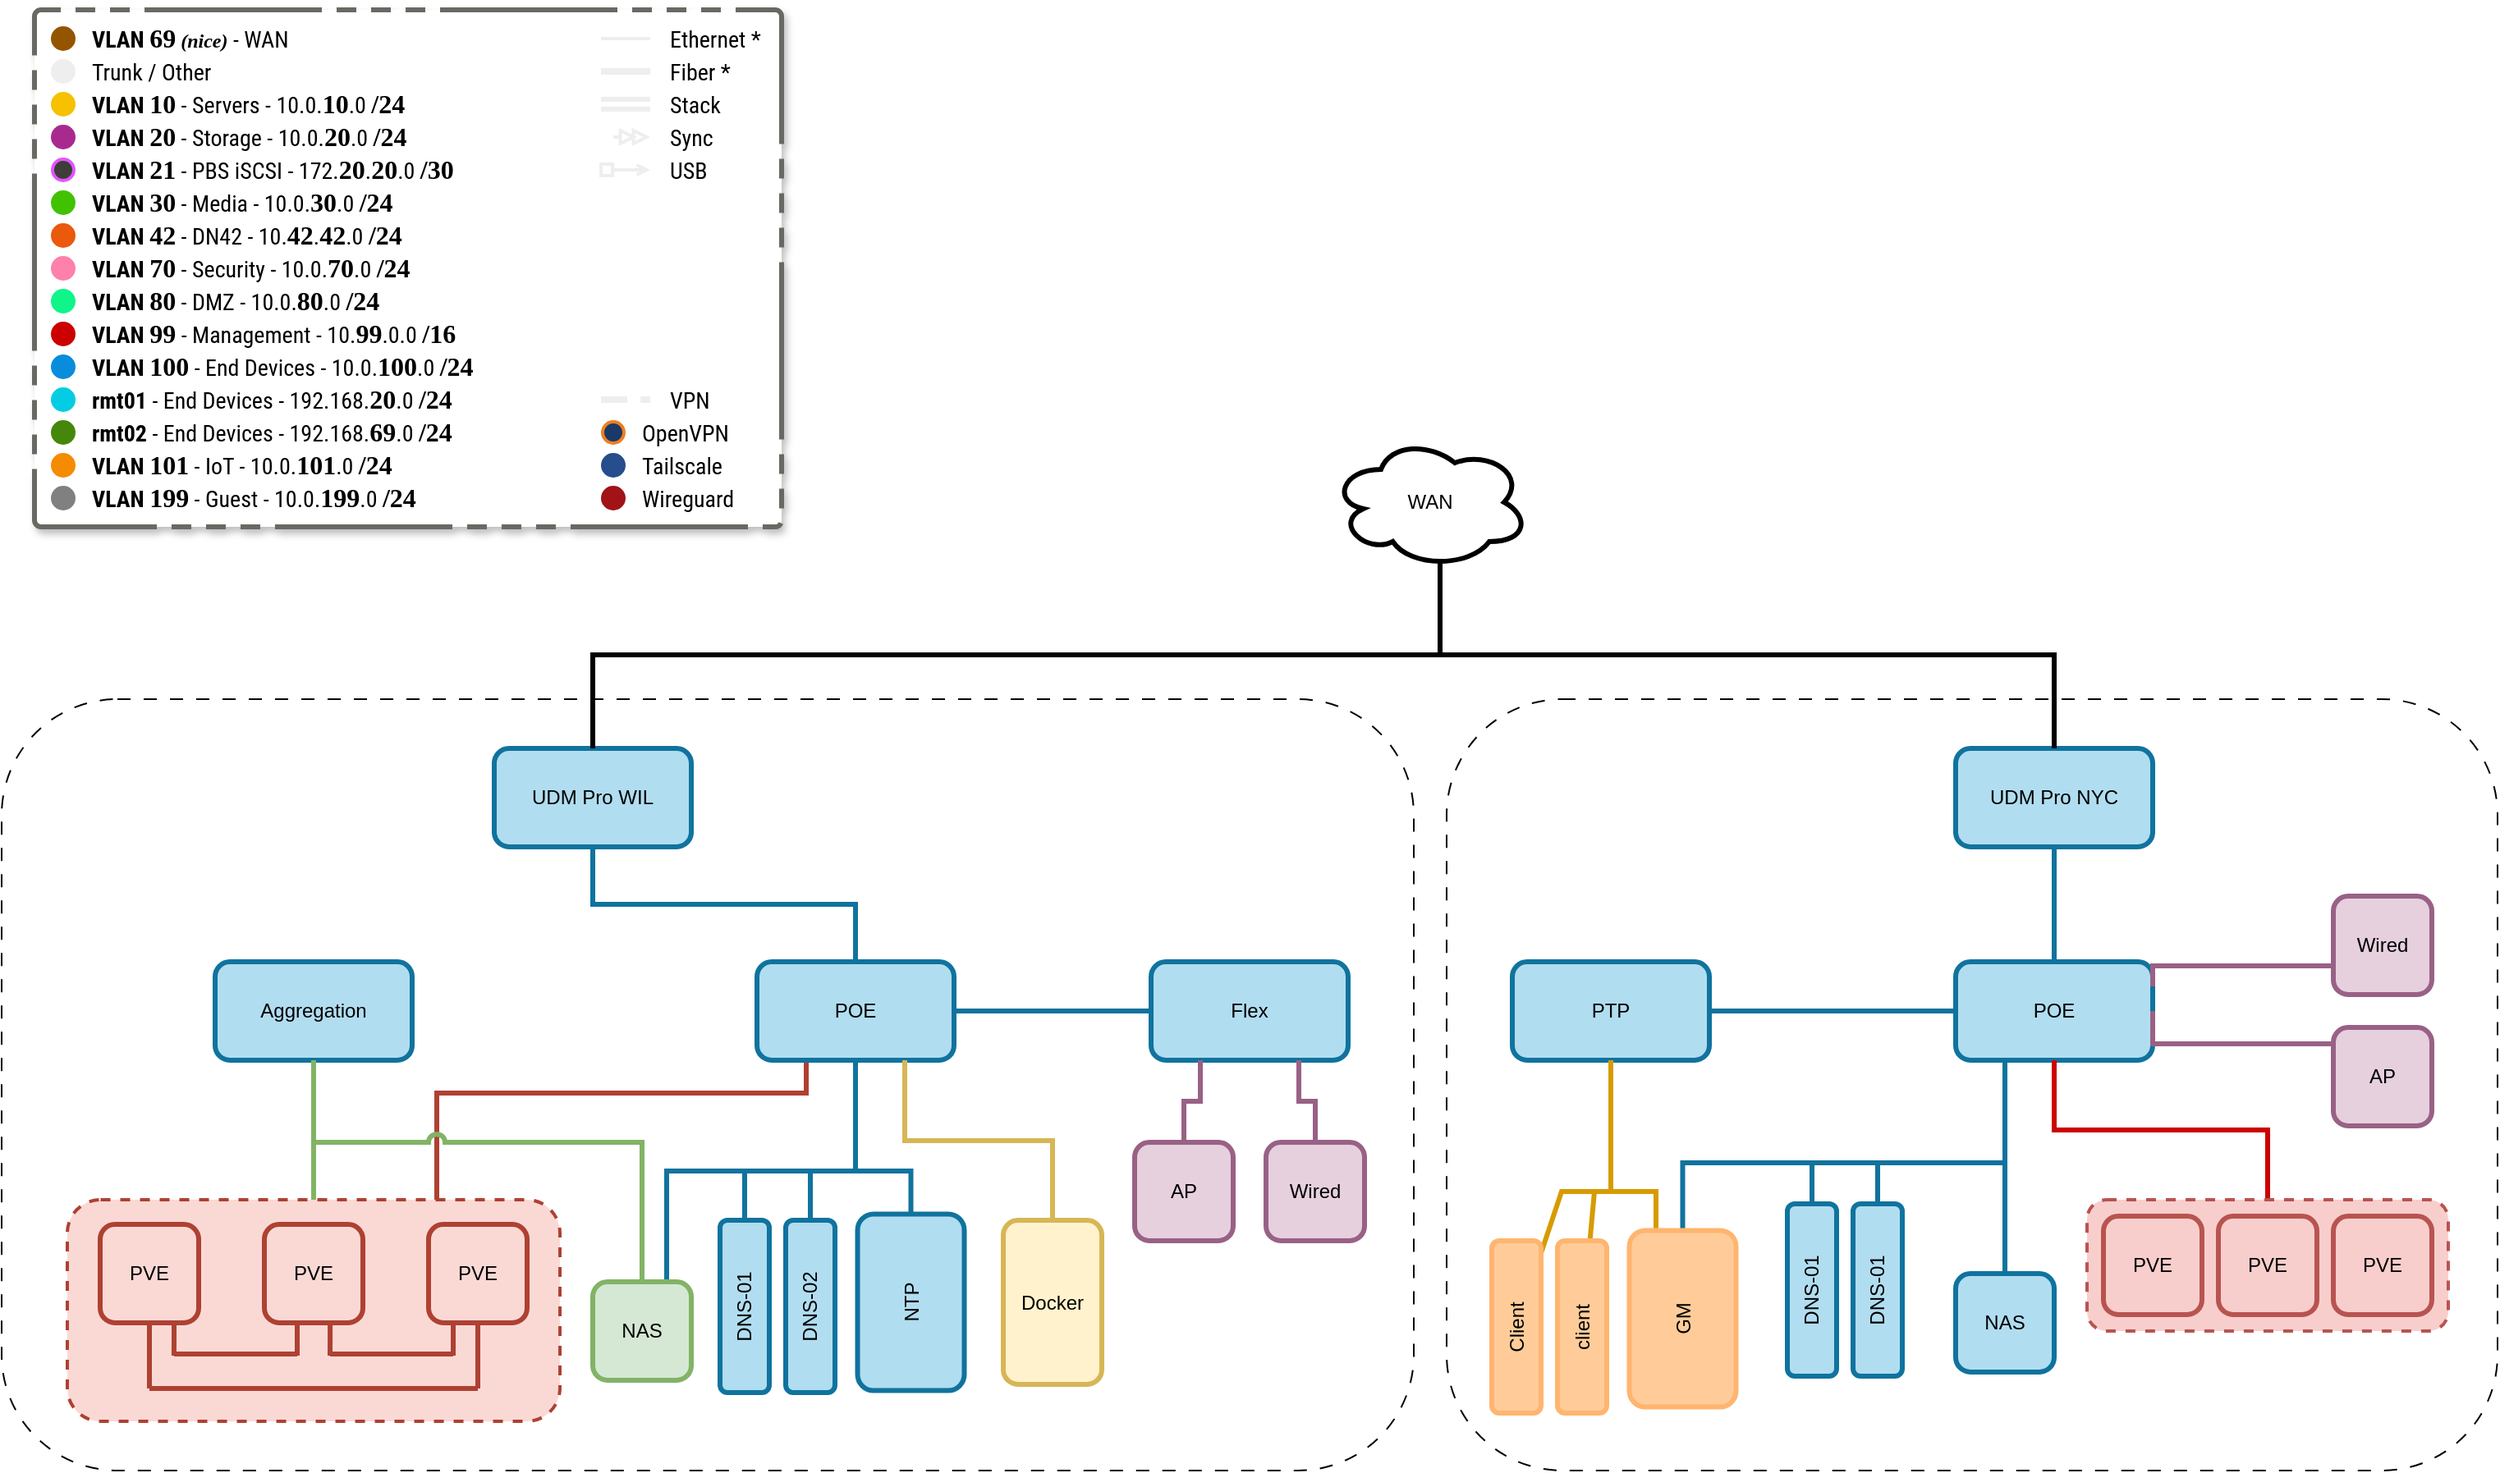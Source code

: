 <mxfile version="26.2.14">
  <diagram name="Page-1" id="lpGjizRIBNB4KOwUtDhZ">
    <mxGraphModel dx="2246" dy="2520" grid="1" gridSize="10" guides="1" tooltips="1" connect="1" arrows="1" fold="1" page="1" pageScale="1" pageWidth="850" pageHeight="1100" math="0" shadow="0">
      <root>
        <mxCell id="0" />
        <mxCell id="1" parent="0" />
        <mxCell id="pDLpb-r-_teEG-7h8mRC-50" value="" style="rounded=1;whiteSpace=wrap;html=1;fillColor=none;strokeColor=default;dashed=1;dashPattern=8 8;strokeWidth=1;" parent="1" vertex="1">
          <mxGeometry x="20" y="200" width="860" height="470" as="geometry" />
        </mxCell>
        <mxCell id="pDLpb-r-_teEG-7h8mRC-169" style="edgeStyle=elbowEdgeStyle;rounded=0;orthogonalLoop=1;jettySize=auto;elbow=vertical;html=1;fillColor=#d5e8d4;gradientColor=#97d077;strokeColor=#82b366;strokeWidth=3;endArrow=none;startFill=0;" parent="1" source="pDLpb-r-_teEG-7h8mRC-13" edge="1">
          <mxGeometry relative="1" as="geometry">
            <mxPoint x="210" y="420" as="targetPoint" />
          </mxGeometry>
        </mxCell>
        <mxCell id="pDLpb-r-_teEG-7h8mRC-13" value="" style="rounded=1;whiteSpace=wrap;html=1;dashed=1;fillColor=#fad9d5;strokeColor=#ae4132;strokeWidth=2;" parent="1" vertex="1">
          <mxGeometry x="60" y="505" width="300" height="135" as="geometry" />
        </mxCell>
        <mxCell id="pDLpb-r-_teEG-7h8mRC-93" value="" style="rounded=1;whiteSpace=wrap;html=1;fillColor=none;strokeColor=default;dashed=1;dashPattern=8 8;strokeWidth=1;" parent="1" vertex="1">
          <mxGeometry x="900" y="200" width="640" height="470" as="geometry" />
        </mxCell>
        <mxCell id="pDLpb-r-_teEG-7h8mRC-33" style="edgeStyle=elbowEdgeStyle;rounded=0;orthogonalLoop=1;jettySize=auto;elbow=vertical;html=1;exitX=0.75;exitY=0;exitDx=0;exitDy=0;entryX=0.25;entryY=1;entryDx=0;entryDy=0;endArrow=none;startFill=0;strokeWidth=3;fillColor=#fad9d5;strokeColor=#ae4132;" parent="1" source="pDLpb-r-_teEG-7h8mRC-13" target="pDLpb-r-_teEG-7h8mRC-3" edge="1">
          <mxGeometry relative="1" as="geometry">
            <Array as="points">
              <mxPoint x="400" y="440" />
            </Array>
          </mxGeometry>
        </mxCell>
        <mxCell id="pDLpb-r-_teEG-7h8mRC-1" value="UDM Pro WIL" style="rounded=1;whiteSpace=wrap;html=1;fillColor=#b1ddf0;strokeColor=#10739e;strokeWidth=3;" parent="1" vertex="1">
          <mxGeometry x="320" y="230" width="120" height="60" as="geometry" />
        </mxCell>
        <mxCell id="pDLpb-r-_teEG-7h8mRC-2" value="Aggregation" style="rounded=1;whiteSpace=wrap;html=1;fillColor=#b1ddf0;strokeColor=#10739e;strokeWidth=3;" parent="1" vertex="1">
          <mxGeometry x="150" y="360" width="120" height="60" as="geometry" />
        </mxCell>
        <mxCell id="pDLpb-r-_teEG-7h8mRC-25" style="edgeStyle=elbowEdgeStyle;rounded=0;orthogonalLoop=1;jettySize=auto;elbow=vertical;html=1;entryX=0;entryY=0.5;entryDx=0;entryDy=0;endArrow=none;startFill=0;strokeWidth=3;fillColor=#b1ddf0;strokeColor=#10739e;" parent="1" source="pDLpb-r-_teEG-7h8mRC-3" target="pDLpb-r-_teEG-7h8mRC-4" edge="1">
          <mxGeometry relative="1" as="geometry" />
        </mxCell>
        <mxCell id="pDLpb-r-_teEG-7h8mRC-119" style="edgeStyle=elbowEdgeStyle;rounded=0;orthogonalLoop=1;jettySize=auto;elbow=vertical;html=1;entryX=0.5;entryY=1;entryDx=0;entryDy=0;endArrow=none;startFill=0;strokeWidth=3;fillColor=#b1ddf0;strokeColor=#10739e;" parent="1" source="pDLpb-r-_teEG-7h8mRC-3" target="pDLpb-r-_teEG-7h8mRC-1" edge="1">
          <mxGeometry relative="1" as="geometry" />
        </mxCell>
        <mxCell id="pDLpb-r-_teEG-7h8mRC-3" value="POE" style="rounded=1;whiteSpace=wrap;html=1;fillColor=#b1ddf0;strokeColor=#10739e;strokeWidth=3;" parent="1" vertex="1">
          <mxGeometry x="480" y="360" width="120" height="60" as="geometry" />
        </mxCell>
        <mxCell id="pDLpb-r-_teEG-7h8mRC-4" value="Flex" style="rounded=1;whiteSpace=wrap;html=1;fillColor=#b1ddf0;strokeColor=#10739e;strokeWidth=3;" parent="1" vertex="1">
          <mxGeometry x="720" y="360" width="120" height="60" as="geometry" />
        </mxCell>
        <mxCell id="pDLpb-r-_teEG-7h8mRC-104" style="edgeStyle=elbowEdgeStyle;rounded=0;orthogonalLoop=1;jettySize=auto;elbow=vertical;html=1;endArrow=none;startFill=0;strokeColor=#ae4132;strokeWidth=3;fillColor=#fad9d5;" parent="1" source="pDLpb-r-_teEG-7h8mRC-14" edge="1">
          <mxGeometry relative="1" as="geometry">
            <mxPoint x="310" y="620" as="targetPoint" />
          </mxGeometry>
        </mxCell>
        <mxCell id="pDLpb-r-_teEG-7h8mRC-109" style="edgeStyle=elbowEdgeStyle;rounded=0;orthogonalLoop=1;jettySize=auto;elbow=vertical;html=1;exitX=0.25;exitY=1;exitDx=0;exitDy=0;endArrow=none;startFill=0;strokeColor=#ae4132;strokeWidth=3;fillColor=#fad9d5;" parent="1" source="pDLpb-r-_teEG-7h8mRC-14" edge="1">
          <mxGeometry relative="1" as="geometry">
            <mxPoint x="295" y="600" as="targetPoint" />
          </mxGeometry>
        </mxCell>
        <mxCell id="pDLpb-r-_teEG-7h8mRC-14" value="PVE" style="rounded=1;whiteSpace=wrap;html=1;fillColor=#fad9d5;strokeColor=#ae4132;strokeWidth=3;" parent="1" vertex="1">
          <mxGeometry x="280" y="520" width="60" height="60" as="geometry" />
        </mxCell>
        <mxCell id="pDLpb-r-_teEG-7h8mRC-110" style="edgeStyle=elbowEdgeStyle;rounded=0;orthogonalLoop=1;jettySize=auto;elbow=vertical;html=1;exitX=0.75;exitY=1;exitDx=0;exitDy=0;endArrow=none;startFill=0;strokeColor=#ae4132;strokeWidth=3;fillColor=#fad9d5;" parent="1" edge="1">
          <mxGeometry relative="1" as="geometry">
            <mxPoint x="220.002" y="600" as="targetPoint" />
            <mxPoint x="220.05" y="580" as="sourcePoint" />
          </mxGeometry>
        </mxCell>
        <mxCell id="pDLpb-r-_teEG-7h8mRC-111" style="edgeStyle=elbowEdgeStyle;rounded=0;orthogonalLoop=1;jettySize=auto;elbow=vertical;html=1;exitX=0.25;exitY=1;exitDx=0;exitDy=0;endArrow=none;startFill=0;strokeColor=#ae4132;strokeWidth=3;fillColor=#fad9d5;" parent="1" edge="1">
          <mxGeometry relative="1" as="geometry">
            <mxPoint x="200" y="600" as="targetPoint" />
            <mxPoint x="200.0" y="580" as="sourcePoint" />
          </mxGeometry>
        </mxCell>
        <mxCell id="pDLpb-r-_teEG-7h8mRC-15" value="PVE" style="rounded=1;whiteSpace=wrap;html=1;fillColor=#fad9d5;strokeColor=#ae4132;strokeWidth=3;" parent="1" vertex="1">
          <mxGeometry x="180" y="520" width="60" height="60" as="geometry" />
        </mxCell>
        <mxCell id="pDLpb-r-_teEG-7h8mRC-102" style="edgeStyle=elbowEdgeStyle;rounded=0;orthogonalLoop=1;jettySize=auto;elbow=vertical;html=1;endArrow=none;startFill=0;strokeColor=#ae4132;strokeWidth=3;fillColor=#fad9d5;" parent="1" source="pDLpb-r-_teEG-7h8mRC-16" edge="1">
          <mxGeometry relative="1" as="geometry">
            <mxPoint x="110" y="620" as="targetPoint" />
          </mxGeometry>
        </mxCell>
        <mxCell id="pDLpb-r-_teEG-7h8mRC-108" style="edgeStyle=elbowEdgeStyle;rounded=0;orthogonalLoop=1;jettySize=auto;elbow=vertical;html=1;exitX=0.75;exitY=1;exitDx=0;exitDy=0;endArrow=none;startFill=0;strokeColor=#ae4132;strokeWidth=3;fillColor=#fad9d5;" parent="1" source="pDLpb-r-_teEG-7h8mRC-16" edge="1">
          <mxGeometry relative="1" as="geometry">
            <mxPoint x="124.952" y="600" as="targetPoint" />
          </mxGeometry>
        </mxCell>
        <mxCell id="pDLpb-r-_teEG-7h8mRC-16" value="PVE" style="rounded=1;whiteSpace=wrap;html=1;fillColor=#fad9d5;strokeColor=#ae4132;strokeWidth=3;" parent="1" vertex="1">
          <mxGeometry x="80" y="520" width="60" height="60" as="geometry" />
        </mxCell>
        <mxCell id="pDLpb-r-_teEG-7h8mRC-114" style="edgeStyle=elbowEdgeStyle;rounded=0;orthogonalLoop=1;jettySize=auto;elbow=vertical;html=1;exitX=0.75;exitY=0;exitDx=0;exitDy=0;entryX=0.5;entryY=1;entryDx=0;entryDy=0;strokeWidth=3;endArrow=none;startFill=0;strokeColor=#10739e;fillColor=#b1ddf0;" parent="1" source="pDLpb-r-_teEG-7h8mRC-29" target="pDLpb-r-_teEG-7h8mRC-3" edge="1">
          <mxGeometry relative="1" as="geometry" />
        </mxCell>
        <mxCell id="pDLpb-r-_teEG-7h8mRC-168" style="edgeStyle=elbowEdgeStyle;rounded=0;orthogonalLoop=1;jettySize=auto;elbow=vertical;html=1;strokeWidth=3;endArrow=none;startFill=0;fillColor=#d5e8d4;gradientColor=#97d077;strokeColor=#82b366;jumpStyle=arc;" parent="1" source="pDLpb-r-_teEG-7h8mRC-29" edge="1">
          <mxGeometry relative="1" as="geometry">
            <mxPoint x="210" y="420" as="targetPoint" />
            <Array as="points">
              <mxPoint x="300" y="470" />
            </Array>
          </mxGeometry>
        </mxCell>
        <mxCell id="pDLpb-r-_teEG-7h8mRC-29" value="NAS" style="rounded=1;whiteSpace=wrap;html=1;fillColor=#d5e8d4;strokeColor=#82b366;strokeWidth=3;" parent="1" vertex="1">
          <mxGeometry x="380" y="555" width="60" height="60" as="geometry" />
        </mxCell>
        <mxCell id="pDLpb-r-_teEG-7h8mRC-39" style="edgeStyle=elbowEdgeStyle;rounded=0;orthogonalLoop=1;jettySize=auto;elbow=vertical;html=1;entryX=0.25;entryY=1;entryDx=0;entryDy=0;strokeWidth=3;fillColor=#e6d0de;gradientColor=#d5739d;strokeColor=#996185;endArrow=none;startFill=0;" parent="1" source="pDLpb-r-_teEG-7h8mRC-34" target="pDLpb-r-_teEG-7h8mRC-4" edge="1">
          <mxGeometry relative="1" as="geometry" />
        </mxCell>
        <mxCell id="pDLpb-r-_teEG-7h8mRC-34" value="AP" style="rounded=1;whiteSpace=wrap;html=1;fillColor=#e6d0de;gradientColor=none;strokeColor=#996185;strokeWidth=3;" parent="1" vertex="1">
          <mxGeometry x="710" y="470" width="60" height="60" as="geometry" />
        </mxCell>
        <mxCell id="pDLpb-r-_teEG-7h8mRC-120" style="edgeStyle=elbowEdgeStyle;rounded=0;orthogonalLoop=1;jettySize=auto;elbow=vertical;html=1;entryX=0.75;entryY=1;entryDx=0;entryDy=0;endArrow=none;startFill=0;strokeWidth=3;strokeColor=#d6b656;fillColor=#fff2cc;gradientColor=#ffd966;" parent="1" source="pDLpb-r-_teEG-7h8mRC-35" target="pDLpb-r-_teEG-7h8mRC-3" edge="1">
          <mxGeometry relative="1" as="geometry" />
        </mxCell>
        <mxCell id="pDLpb-r-_teEG-7h8mRC-35" value="Docker" style="rounded=1;whiteSpace=wrap;html=1;fillColor=#fff2cc;strokeColor=#d6b656;gradientColor=none;strokeWidth=3;" parent="1" vertex="1">
          <mxGeometry x="630" y="517.5" width="60" height="100" as="geometry" />
        </mxCell>
        <mxCell id="pDLpb-r-_teEG-7h8mRC-40" style="edgeStyle=elbowEdgeStyle;rounded=0;orthogonalLoop=1;jettySize=auto;elbow=vertical;html=1;entryX=0.75;entryY=1;entryDx=0;entryDy=0;endArrow=none;startFill=0;strokeWidth=3;fillColor=#e6d0de;gradientColor=#d5739d;strokeColor=#996185;" parent="1" source="pDLpb-r-_teEG-7h8mRC-36" target="pDLpb-r-_teEG-7h8mRC-4" edge="1">
          <mxGeometry relative="1" as="geometry" />
        </mxCell>
        <mxCell id="pDLpb-r-_teEG-7h8mRC-36" value="Wired" style="rounded=1;whiteSpace=wrap;html=1;fillColor=#e6d0de;gradientColor=none;strokeColor=#996185;strokeWidth=3;" parent="1" vertex="1">
          <mxGeometry x="790" y="470" width="60" height="60" as="geometry" />
        </mxCell>
        <mxCell id="pDLpb-r-_teEG-7h8mRC-115" style="edgeStyle=elbowEdgeStyle;rounded=0;orthogonalLoop=1;jettySize=auto;elbow=vertical;html=1;entryX=0.5;entryY=1;entryDx=0;entryDy=0;strokeWidth=3;endArrow=none;startFill=0;strokeColor=#10739e;fillColor=#b1ddf0;" parent="1" source="pDLpb-r-_teEG-7h8mRC-41" target="pDLpb-r-_teEG-7h8mRC-3" edge="1">
          <mxGeometry relative="1" as="geometry" />
        </mxCell>
        <mxCell id="pDLpb-r-_teEG-7h8mRC-41" value="DNS-02" style="rounded=1;whiteSpace=wrap;html=1;rotation=-90;fillColor=#b1ddf0;strokeColor=#10739e;strokeWidth=3;" parent="1" vertex="1">
          <mxGeometry x="460" y="555" width="105" height="30" as="geometry" />
        </mxCell>
        <mxCell id="pDLpb-r-_teEG-7h8mRC-116" style="edgeStyle=elbowEdgeStyle;rounded=0;orthogonalLoop=1;jettySize=auto;elbow=vertical;html=1;entryX=0.5;entryY=1;entryDx=0;entryDy=0;strokeWidth=3;endArrow=none;startFill=0;strokeColor=#10739e;fillColor=#b1ddf0;" parent="1" source="pDLpb-r-_teEG-7h8mRC-42" target="pDLpb-r-_teEG-7h8mRC-3" edge="1">
          <mxGeometry relative="1" as="geometry" />
        </mxCell>
        <mxCell id="pDLpb-r-_teEG-7h8mRC-42" value="DNS-01" style="rounded=1;whiteSpace=wrap;html=1;rotation=-90;fillColor=#b1ddf0;strokeColor=#10739e;strokeWidth=3;" parent="1" vertex="1">
          <mxGeometry x="420" y="555" width="105" height="30" as="geometry" />
        </mxCell>
        <mxCell id="pDLpb-r-_teEG-7h8mRC-117" style="edgeStyle=elbowEdgeStyle;rounded=0;orthogonalLoop=1;jettySize=auto;elbow=vertical;html=1;strokeWidth=3;endArrow=none;startFill=0;strokeColor=#10739e;fillColor=#b1ddf0;" parent="1" source="pDLpb-r-_teEG-7h8mRC-45" edge="1">
          <mxGeometry relative="1" as="geometry">
            <mxPoint x="540" y="440" as="targetPoint" />
          </mxGeometry>
        </mxCell>
        <mxCell id="pDLpb-r-_teEG-7h8mRC-45" value="NTP" style="rounded=1;whiteSpace=wrap;html=1;rotation=-90;fillColor=#b1ddf0;strokeColor=#10739e;strokeWidth=3;" parent="1" vertex="1">
          <mxGeometry x="520" y="535" width="107.5" height="65" as="geometry" />
        </mxCell>
        <mxCell id="pDLpb-r-_teEG-7h8mRC-52" style="edgeStyle=elbowEdgeStyle;rounded=0;orthogonalLoop=1;jettySize=auto;elbow=vertical;html=1;exitX=1;exitY=0.5;exitDx=0;exitDy=0;strokeWidth=3;" parent="1" source="pDLpb-r-_teEG-7h8mRC-50" target="pDLpb-r-_teEG-7h8mRC-50" edge="1">
          <mxGeometry relative="1" as="geometry" />
        </mxCell>
        <mxCell id="pDLpb-r-_teEG-7h8mRC-54" value="UDM Pro NYC" style="rounded=1;whiteSpace=wrap;html=1;fillColor=#b1ddf0;strokeColor=#10739e;strokeWidth=3;" parent="1" vertex="1">
          <mxGeometry x="1210" y="230" width="120" height="60" as="geometry" />
        </mxCell>
        <mxCell id="pDLpb-r-_teEG-7h8mRC-58" style="edgeStyle=elbowEdgeStyle;rounded=0;orthogonalLoop=1;jettySize=auto;elbow=vertical;html=1;entryX=0;entryY=0.5;entryDx=0;entryDy=0;endArrow=none;startFill=0;fillColor=#b1ddf0;strokeColor=#10739e;strokeWidth=3;" parent="1" source="pDLpb-r-_teEG-7h8mRC-55" target="pDLpb-r-_teEG-7h8mRC-56" edge="1">
          <mxGeometry relative="1" as="geometry" />
        </mxCell>
        <mxCell id="pDLpb-r-_teEG-7h8mRC-123" style="edgeStyle=elbowEdgeStyle;rounded=0;orthogonalLoop=1;jettySize=auto;elbow=vertical;html=1;exitX=0.5;exitY=1;exitDx=0;exitDy=0;entryX=1;entryY=0.25;entryDx=0;entryDy=0;endArrow=none;startFill=0;strokeWidth=3;fillColor=#ffcd28;gradientColor=#ffa500;strokeColor=#d79b00;" parent="1" source="pDLpb-r-_teEG-7h8mRC-55" target="pDLpb-r-_teEG-7h8mRC-64" edge="1">
          <mxGeometry relative="1" as="geometry">
            <Array as="points">
              <mxPoint x="1000" y="500" />
            </Array>
          </mxGeometry>
        </mxCell>
        <mxCell id="pDLpb-r-_teEG-7h8mRC-55" value="PTP" style="rounded=1;whiteSpace=wrap;html=1;fillColor=#b1ddf0;strokeColor=#10739e;strokeWidth=3;" parent="1" vertex="1">
          <mxGeometry x="940" y="360" width="120" height="60" as="geometry" />
        </mxCell>
        <mxCell id="pDLpb-r-_teEG-7h8mRC-87" style="edgeStyle=elbowEdgeStyle;rounded=0;orthogonalLoop=1;jettySize=auto;elbow=vertical;html=1;endArrow=none;startFill=0;fillColor=#b1ddf0;strokeColor=#10739e;strokeWidth=3;" parent="1" source="pDLpb-r-_teEG-7h8mRC-56" target="pDLpb-r-_teEG-7h8mRC-54" edge="1">
          <mxGeometry relative="1" as="geometry" />
        </mxCell>
        <mxCell id="pDLpb-r-_teEG-7h8mRC-56" value="POE" style="rounded=1;whiteSpace=wrap;html=1;fillColor=#b1ddf0;strokeColor=#10739e;strokeWidth=3;" parent="1" vertex="1">
          <mxGeometry x="1210" y="360" width="120" height="60" as="geometry" />
        </mxCell>
        <mxCell id="pDLpb-r-_teEG-7h8mRC-86" style="edgeStyle=elbowEdgeStyle;rounded=0;orthogonalLoop=1;jettySize=auto;elbow=vertical;html=1;entryX=0.5;entryY=1;entryDx=0;entryDy=0;endArrow=none;startFill=0;strokeColor=#CC0000;strokeWidth=3;" parent="1" source="pDLpb-r-_teEG-7h8mRC-59" target="pDLpb-r-_teEG-7h8mRC-56" edge="1">
          <mxGeometry relative="1" as="geometry" />
        </mxCell>
        <mxCell id="pDLpb-r-_teEG-7h8mRC-59" value="" style="rounded=1;whiteSpace=wrap;html=1;dashed=1;fillColor=#f8cecc;gradientColor=none;strokeColor=#b85450;strokeWidth=2;" parent="1" vertex="1">
          <mxGeometry x="1290" y="505" width="220" height="80" as="geometry" />
        </mxCell>
        <mxCell id="pDLpb-r-_teEG-7h8mRC-60" value="PVE" style="rounded=1;whiteSpace=wrap;html=1;fillColor=#f8cecc;gradientColor=none;strokeColor=#b85450;strokeWidth=3;" parent="1" vertex="1">
          <mxGeometry x="1440" y="515" width="60" height="60" as="geometry" />
        </mxCell>
        <mxCell id="pDLpb-r-_teEG-7h8mRC-61" value="PVE" style="rounded=1;whiteSpace=wrap;html=1;fillColor=#f8cecc;gradientColor=none;strokeColor=#b85450;strokeWidth=3;" parent="1" vertex="1">
          <mxGeometry x="1370" y="515" width="60" height="60" as="geometry" />
        </mxCell>
        <mxCell id="pDLpb-r-_teEG-7h8mRC-62" value="PVE" style="rounded=1;whiteSpace=wrap;html=1;fillColor=#f8cecc;gradientColor=none;strokeColor=#b85450;strokeWidth=3;" parent="1" vertex="1">
          <mxGeometry x="1300" y="515" width="60" height="60" as="geometry" />
        </mxCell>
        <mxCell id="pDLpb-r-_teEG-7h8mRC-84" style="edgeStyle=elbowEdgeStyle;rounded=0;orthogonalLoop=1;jettySize=auto;elbow=vertical;html=1;entryX=0.25;entryY=1;entryDx=0;entryDy=0;endArrow=none;startFill=0;strokeWidth=3;fillColor=#b1ddf0;strokeColor=#10739e;" parent="1" source="pDLpb-r-_teEG-7h8mRC-64" target="pDLpb-r-_teEG-7h8mRC-56" edge="1">
          <mxGeometry relative="1" as="geometry" />
        </mxCell>
        <mxCell id="pDLpb-r-_teEG-7h8mRC-64" value="GM" style="rounded=1;whiteSpace=wrap;html=1;rotation=-90;fillColor=#ffcc99;strokeColor=#FFB570;strokeWidth=3;" parent="1" vertex="1">
          <mxGeometry x="990" y="545" width="107.5" height="65" as="geometry" />
        </mxCell>
        <mxCell id="pDLpb-r-_teEG-7h8mRC-74" style="edgeStyle=elbowEdgeStyle;rounded=0;orthogonalLoop=1;jettySize=auto;elbow=vertical;html=1;entryX=0.5;entryY=1;entryDx=0;entryDy=0;endArrow=none;startFill=0;strokeWidth=3;fillColor=#ffcd28;gradientColor=#ffa500;strokeColor=#d79b00;" parent="1" source="pDLpb-r-_teEG-7h8mRC-65" target="pDLpb-r-_teEG-7h8mRC-55" edge="1">
          <mxGeometry relative="1" as="geometry">
            <Array as="points">
              <mxPoint x="990" y="500" />
            </Array>
          </mxGeometry>
        </mxCell>
        <mxCell id="pDLpb-r-_teEG-7h8mRC-65" value="client" style="rounded=1;whiteSpace=wrap;html=1;rotation=-90;fillColor=#ffcc99;strokeColor=#FFB570;strokeWidth=3;" parent="1" vertex="1">
          <mxGeometry x="930" y="567.5" width="105" height="30" as="geometry" />
        </mxCell>
        <mxCell id="pDLpb-r-_teEG-7h8mRC-76" style="edgeStyle=elbowEdgeStyle;rounded=0;orthogonalLoop=1;jettySize=auto;elbow=vertical;html=1;entryX=0.25;entryY=1;entryDx=0;entryDy=0;endArrow=none;startFill=0;strokeWidth=3;fillColor=#b1ddf0;strokeColor=#10739e;" parent="1" source="pDLpb-r-_teEG-7h8mRC-66" target="pDLpb-r-_teEG-7h8mRC-56" edge="1">
          <mxGeometry relative="1" as="geometry" />
        </mxCell>
        <mxCell id="pDLpb-r-_teEG-7h8mRC-66" value="DNS-01" style="rounded=1;whiteSpace=wrap;html=1;rotation=-90;fillColor=#b1ddf0;strokeColor=#10739e;strokeWidth=3;" parent="1" vertex="1">
          <mxGeometry x="1070" y="545" width="105" height="30" as="geometry" />
        </mxCell>
        <mxCell id="pDLpb-r-_teEG-7h8mRC-73" style="edgeStyle=elbowEdgeStyle;rounded=0;orthogonalLoop=1;jettySize=auto;elbow=vertical;html=1;entryX=0.5;entryY=1;entryDx=0;entryDy=0;endArrow=none;startFill=0;strokeWidth=3;fillColor=#ffcd28;gradientColor=#ffa500;strokeColor=#d79b00;" parent="1" source="pDLpb-r-_teEG-7h8mRC-68" target="pDLpb-r-_teEG-7h8mRC-55" edge="1">
          <mxGeometry relative="1" as="geometry">
            <Array as="points">
              <mxPoint x="970" y="500" />
            </Array>
          </mxGeometry>
        </mxCell>
        <mxCell id="pDLpb-r-_teEG-7h8mRC-68" value="Client" style="rounded=1;whiteSpace=wrap;html=1;rotation=-90;fillColor=#ffcc99;strokeColor=#FFB570;strokeWidth=3;" parent="1" vertex="1">
          <mxGeometry x="890" y="567.5" width="105" height="30" as="geometry" />
        </mxCell>
        <mxCell id="pDLpb-r-_teEG-7h8mRC-77" style="edgeStyle=elbowEdgeStyle;rounded=0;orthogonalLoop=1;jettySize=auto;elbow=vertical;html=1;entryX=0.25;entryY=1;entryDx=0;entryDy=0;endArrow=none;startFill=0;strokeWidth=3;fillColor=#b1ddf0;strokeColor=#10739e;" parent="1" source="pDLpb-r-_teEG-7h8mRC-69" target="pDLpb-r-_teEG-7h8mRC-56" edge="1">
          <mxGeometry relative="1" as="geometry" />
        </mxCell>
        <mxCell id="pDLpb-r-_teEG-7h8mRC-69" value="DNS-01" style="rounded=1;whiteSpace=wrap;html=1;rotation=-90;fillColor=#b1ddf0;strokeColor=#10739e;strokeWidth=3;" parent="1" vertex="1">
          <mxGeometry x="1110" y="545" width="105" height="30" as="geometry" />
        </mxCell>
        <mxCell id="pDLpb-r-_teEG-7h8mRC-133" style="edgeStyle=elbowEdgeStyle;rounded=0;orthogonalLoop=1;jettySize=auto;elbow=vertical;html=1;exitX=0;exitY=0.5;exitDx=0;exitDy=0;entryX=1;entryY=0.25;entryDx=0;entryDy=0;fillColor=#e6d0de;strokeColor=#996185;strokeWidth=3;endArrow=none;startFill=0;gradientColor=#d5739d;" parent="1" source="pDLpb-r-_teEG-7h8mRC-88" target="pDLpb-r-_teEG-7h8mRC-56" edge="1">
          <mxGeometry relative="1" as="geometry" />
        </mxCell>
        <mxCell id="pDLpb-r-_teEG-7h8mRC-88" value="Wired" style="rounded=1;whiteSpace=wrap;html=1;strokeWidth=3;fillColor=#e6d0de;gradientColor=none;strokeColor=#996185;" parent="1" vertex="1">
          <mxGeometry x="1440" y="320" width="60" height="60" as="geometry" />
        </mxCell>
        <mxCell id="pDLpb-r-_teEG-7h8mRC-134" style="edgeStyle=elbowEdgeStyle;rounded=0;orthogonalLoop=1;jettySize=auto;elbow=vertical;html=1;exitX=0;exitY=0.5;exitDx=0;exitDy=0;entryX=1;entryY=0.5;entryDx=0;entryDy=0;fillColor=#e6d0de;strokeColor=#996185;strokeWidth=3;endArrow=none;startFill=0;gradientColor=#d5739d;" parent="1" source="pDLpb-r-_teEG-7h8mRC-89" target="pDLpb-r-_teEG-7h8mRC-56" edge="1">
          <mxGeometry relative="1" as="geometry" />
        </mxCell>
        <mxCell id="pDLpb-r-_teEG-7h8mRC-89" value="AP" style="rounded=1;whiteSpace=wrap;html=1;strokeWidth=3;fillColor=#e6d0de;gradientColor=none;strokeColor=#996185;" parent="1" vertex="1">
          <mxGeometry x="1440" y="400" width="60" height="60" as="geometry" />
        </mxCell>
        <mxCell id="pDLpb-r-_teEG-7h8mRC-94" value="WAN" style="ellipse;shape=cloud;whiteSpace=wrap;html=1;strokeWidth=3;" parent="1" vertex="1">
          <mxGeometry x="830" y="40" width="120" height="80" as="geometry" />
        </mxCell>
        <mxCell id="pDLpb-r-_teEG-7h8mRC-95" style="edgeStyle=elbowEdgeStyle;rounded=0;orthogonalLoop=1;jettySize=auto;elbow=vertical;html=1;entryX=0.55;entryY=0.95;entryDx=0;entryDy=0;entryPerimeter=0;endArrow=none;startFill=0;strokeWidth=3;" parent="1" source="pDLpb-r-_teEG-7h8mRC-1" target="pDLpb-r-_teEG-7h8mRC-94" edge="1">
          <mxGeometry relative="1" as="geometry" />
        </mxCell>
        <mxCell id="pDLpb-r-_teEG-7h8mRC-97" style="edgeStyle=elbowEdgeStyle;rounded=0;orthogonalLoop=1;jettySize=auto;elbow=vertical;html=1;entryX=0.55;entryY=0.95;entryDx=0;entryDy=0;entryPerimeter=0;endArrow=none;startFill=0;strokeWidth=3;" parent="1" source="pDLpb-r-_teEG-7h8mRC-54" target="pDLpb-r-_teEG-7h8mRC-94" edge="1">
          <mxGeometry relative="1" as="geometry" />
        </mxCell>
        <mxCell id="pDLpb-r-_teEG-7h8mRC-101" value="" style="endArrow=none;html=1;rounded=0;elbow=vertical;strokeColor=#ae4132;strokeWidth=3;fillColor=#fad9d5;" parent="1" edge="1">
          <mxGeometry width="50" height="50" relative="1" as="geometry">
            <mxPoint x="110" y="620" as="sourcePoint" />
            <mxPoint x="310" y="620" as="targetPoint" />
          </mxGeometry>
        </mxCell>
        <mxCell id="pDLpb-r-_teEG-7h8mRC-106" value="" style="endArrow=none;html=1;rounded=0;elbow=vertical;strokeColor=#ae4132;strokeWidth=3;fillColor=#fad9d5;" parent="1" edge="1">
          <mxGeometry width="50" height="50" relative="1" as="geometry">
            <mxPoint x="125" y="599.05" as="sourcePoint" />
            <mxPoint x="200" y="599" as="targetPoint" />
          </mxGeometry>
        </mxCell>
        <mxCell id="pDLpb-r-_teEG-7h8mRC-107" value="" style="endArrow=none;html=1;rounded=0;elbow=vertical;strokeColor=#ae4132;strokeWidth=3;fillColor=#fad9d5;" parent="1" edge="1">
          <mxGeometry width="50" height="50" relative="1" as="geometry">
            <mxPoint x="220" y="599" as="sourcePoint" />
            <mxPoint x="295" y="599.05" as="targetPoint" />
          </mxGeometry>
        </mxCell>
        <mxCell id="pDLpb-r-_teEG-7h8mRC-132" style="edgeStyle=elbowEdgeStyle;rounded=0;orthogonalLoop=1;jettySize=auto;elbow=vertical;html=1;exitX=0.5;exitY=0;exitDx=0;exitDy=0;entryX=0.25;entryY=1;entryDx=0;entryDy=0;endArrow=none;startFill=0;strokeWidth=3;fillColor=#b1ddf0;strokeColor=#10739e;" parent="1" source="pDLpb-r-_teEG-7h8mRC-122" target="pDLpb-r-_teEG-7h8mRC-56" edge="1">
          <mxGeometry relative="1" as="geometry" />
        </mxCell>
        <mxCell id="pDLpb-r-_teEG-7h8mRC-122" value="NAS" style="rounded=1;whiteSpace=wrap;html=1;fillColor=#b1ddf0;strokeColor=#10739e;strokeWidth=3;" parent="1" vertex="1">
          <mxGeometry x="1210" y="550" width="60" height="60" as="geometry" />
        </mxCell>
        <mxCell id="pDLpb-r-_teEG-7h8mRC-136" value="" style="whiteSpace=wrap;html=1;rounded=1;arcSize=8;shadow=1;glass=0;dashed=1;comic=0;strokeColor=#696963;strokeWidth=3;fillColor=#FFFFFF;fontSize=16;fontColor=#000000;align=left;labelPosition=center;verticalLabelPosition=top;verticalAlign=bottom;fontStyle=3;container=1;collapsible=0;recursiveResize=0;dashPattern=4 3 4 3 4 3 36 3;fontFamily=Titillium Web;fontSource=https%3A%2F%2Ffonts.googleapis.com%2Fcss%3Ffamily%3DTitillium%2BWeb;absoluteArcSize=1;" parent="1" vertex="1">
          <mxGeometry x="40" y="-220" width="455" height="315" as="geometry" />
        </mxCell>
        <mxCell id="pDLpb-r-_teEG-7h8mRC-137" value="Ethernet &lt;font&gt;*&lt;/font&gt;" style="edgeStyle=orthogonalEdgeStyle;rounded=0;orthogonalLoop=1;jettySize=auto;html=1;endArrow=none;endFill=0;strokeColor=#EEEEEE;strokeWidth=2;fontColor=#000000;labelPosition=right;verticalLabelPosition=middle;align=left;verticalAlign=middle;fontSize=14;labelBackgroundColor=none;spacingLeft=10;fontFamily=Roboto Condensed;" parent="pDLpb-r-_teEG-7h8mRC-136" edge="1">
          <mxGeometry x="1" relative="1" as="geometry">
            <mxPoint x="345" y="17.5" as="sourcePoint" />
            <mxPoint x="375" y="17.5" as="targetPoint" />
            <mxPoint as="offset" />
          </mxGeometry>
        </mxCell>
        <mxCell id="pDLpb-r-_teEG-7h8mRC-138" value="VPN" style="edgeStyle=orthogonalEdgeStyle;rounded=0;orthogonalLoop=1;jettySize=auto;html=1;endArrow=none;endFill=0;strokeColor=#EEEEEE;strokeWidth=4;fontColor=#000000;labelPosition=right;verticalLabelPosition=middle;align=left;verticalAlign=middle;fontSize=14;labelBackgroundColor=none;dashed=1;dashPattern=1 1;spacingLeft=10;dashPattern=4 2;fontFamily=Roboto Condensed;" parent="pDLpb-r-_teEG-7h8mRC-136" edge="1">
          <mxGeometry x="1" relative="1" as="geometry">
            <mxPoint x="345" y="237.5" as="sourcePoint" />
            <mxPoint x="375" y="237.5" as="targetPoint" />
            <mxPoint as="offset" />
          </mxGeometry>
        </mxCell>
        <mxCell id="pDLpb-r-_teEG-7h8mRC-139" value="Stack" style="edgeStyle=orthogonalEdgeStyle;rounded=0;orthogonalLoop=1;jettySize=auto;html=1;endArrow=none;endFill=0;strokeColor=#EEEEEE;strokeWidth=3;fontColor=#000000;labelPosition=right;verticalLabelPosition=middle;align=left;verticalAlign=middle;fontSize=14;labelBackgroundColor=none;spacingLeft=10;shape=link;fontFamily=Roboto Condensed;" parent="pDLpb-r-_teEG-7h8mRC-136" edge="1">
          <mxGeometry x="1" relative="1" as="geometry">
            <mxPoint x="345" y="57.5" as="sourcePoint" />
            <mxPoint x="375" y="57.5" as="targetPoint" />
            <mxPoint as="offset" />
          </mxGeometry>
        </mxCell>
        <mxCell id="pDLpb-r-_teEG-7h8mRC-140" value="&lt;span style=&quot;text-align: left; font-size: 14px;&quot;&gt;Trunk / Other&lt;/span&gt;" style="ellipse;html=1;aspect=fixed;strokeColor=none;fillColor=#eeeeee;labelPosition=right;verticalLabelPosition=middle;align=left;verticalAlign=middle;spacingLeft=8;fontSize=14;fontColor=#000000;fontFamily=Roboto Condensed;" parent="pDLpb-r-_teEG-7h8mRC-136" vertex="1">
          <mxGeometry x="10" y="30" width="15" height="15" as="geometry" />
        </mxCell>
        <mxCell id="pDLpb-r-_teEG-7h8mRC-141" value="&lt;b style=&quot;&quot;&gt;VLAN &lt;font style=&quot;line-height: 0; font-size: 16px;&quot; face=&quot;Titillium Web&quot;&gt;10&lt;/font&gt;&lt;/b&gt;&amp;nbsp;- Servers - 10.0.&lt;font size=&quot;1&quot; face=&quot;Titillium Web&quot;&gt;&lt;b style=&quot;font-size: 16px; line-height: 0;&quot;&gt;10&lt;/b&gt;&lt;/font&gt;.0&amp;nbsp;&lt;b style=&quot;&quot;&gt;&lt;font style=&quot;line-height: 0; font-size: 16px;&quot; face=&quot;Titillium Web&quot;&gt;/24&lt;/font&gt;&lt;/b&gt;" style="ellipse;html=1;aspect=fixed;strokeColor=none;labelPosition=right;verticalLabelPosition=middle;align=left;verticalAlign=middle;spacingLeft=8;fillColor=#F5C100;fontSize=14;fontColor=#000000;fontFamily=Roboto Condensed;" parent="pDLpb-r-_teEG-7h8mRC-136" vertex="1">
          <mxGeometry x="10" y="50" width="15" height="15" as="geometry" />
        </mxCell>
        <mxCell id="pDLpb-r-_teEG-7h8mRC-142" value="&lt;span style=&quot;font-size: 14px;&quot;&gt;&lt;b&gt;VLAN &lt;/b&gt;&lt;/span&gt;&lt;b&gt;&lt;font style=&quot;line-height: 0; font-size: 16px;&quot; face=&quot;Titillium Web&quot;&gt;20&lt;/font&gt;&lt;/b&gt;&amp;nbsp;- Storage&amp;nbsp;- 10.0.&lt;font size=&quot;1&quot; face=&quot;Titillium Web&quot;&gt;&lt;b style=&quot;&quot;&gt;&lt;span style=&quot;line-height: 0; font-size: 16px;&quot;&gt;20&lt;/span&gt;&lt;/b&gt;&lt;/font&gt;.0&amp;nbsp;&lt;b&gt;&lt;font style=&quot;line-height: 0; font-size: 16px;&quot; data-font-src=&quot;https://fonts.googleapis.com/css?family=Titillium+Web&quot; face=&quot;Titillium Web&quot;&gt;/24&lt;/font&gt;&lt;/b&gt;" style="ellipse;html=1;aspect=fixed;strokeColor=none;labelPosition=right;verticalLabelPosition=middle;align=left;verticalAlign=middle;spacingLeft=8;fillColor=#A82A8F;fontSize=14;fontColor=#000000;fontFamily=Roboto Condensed;" parent="pDLpb-r-_teEG-7h8mRC-136" vertex="1">
          <mxGeometry x="10" y="70" width="15" height="15" as="geometry" />
        </mxCell>
        <mxCell id="pDLpb-r-_teEG-7h8mRC-143" value="&lt;b style=&quot;font-size: 14px;&quot;&gt;VLAN&amp;nbsp;&lt;/b&gt;&lt;b&gt;&lt;font style=&quot;line-height: 0; font-size: 16px;&quot; face=&quot;Titillium Web&quot;&gt;30&lt;/font&gt;&lt;/b&gt;&amp;nbsp;- Media&amp;nbsp;- 10.0.&lt;font size=&quot;1&quot; face=&quot;Titillium Web&quot;&gt;&lt;b style=&quot;font-size: 16px; line-height: 0;&quot;&gt;30&lt;/b&gt;&lt;/font&gt;.0&amp;nbsp;&lt;b&gt;&lt;font style=&quot;line-height: 0; font-size: 16px;&quot; face=&quot;Titillium Web&quot;&gt;/24&lt;/font&gt;&lt;/b&gt;" style="ellipse;html=1;aspect=fixed;strokeColor=none;labelPosition=right;verticalLabelPosition=middle;align=left;verticalAlign=middle;spacingLeft=8;fillColor=#41C200;fontSize=14;fontColor=#000000;fontFamily=Roboto Condensed;" parent="pDLpb-r-_teEG-7h8mRC-136" vertex="1">
          <mxGeometry x="10" y="110" width="15" height="15" as="geometry" />
        </mxCell>
        <mxCell id="pDLpb-r-_teEG-7h8mRC-144" value="&lt;b style=&quot;font-size: 14px;&quot;&gt;VLAN&amp;nbsp;&lt;/b&gt;&lt;b&gt;&lt;font style=&quot;line-height: 0; font-size: 16px;&quot; face=&quot;Titillium Web&quot;&gt;70&lt;/font&gt;&lt;/b&gt;&amp;nbsp;- Security - 10.0.&lt;font size=&quot;1&quot; data-font-src=&quot;https://fonts.googleapis.com/css?family=Titillium+Web&quot; face=&quot;Titillium Web&quot;&gt;&lt;b style=&quot;&quot;&gt;&lt;span style=&quot;font-size: 16px; line-height: 0;&quot;&gt;70&lt;/span&gt;&lt;/b&gt;&lt;/font&gt;.0&amp;nbsp;&lt;b&gt;&lt;font style=&quot;line-height: 0; font-size: 16px;&quot; face=&quot;Titillium Web&quot;&gt;/24&lt;/font&gt;&lt;/b&gt;" style="ellipse;html=1;aspect=fixed;strokeColor=none;labelPosition=right;verticalLabelPosition=middle;align=left;verticalAlign=middle;spacingLeft=8;fillColor=#FF80AA;fontSize=14;fontColor=#000000;fontFamily=Roboto Condensed;" parent="pDLpb-r-_teEG-7h8mRC-136" vertex="1">
          <mxGeometry x="10" y="150" width="15" height="15" as="geometry" />
        </mxCell>
        <mxCell id="pDLpb-r-_teEG-7h8mRC-145" value="&lt;b style=&quot;font-size: 14px;&quot;&gt;VLAN&amp;nbsp;&lt;/b&gt;&lt;b&gt;&lt;font style=&quot;line-height: 0; font-size: 16px;&quot; data-font-src=&quot;https://fonts.googleapis.com/css?family=Titillium+Web&quot; face=&quot;Titillium Web&quot;&gt;99&lt;/font&gt;&lt;/b&gt;&lt;b style=&quot;font-size: 14px;&quot;&gt;&amp;nbsp;&lt;/b&gt;- Management&amp;nbsp;- 10.&lt;font size=&quot;1&quot; face=&quot;Titillium Web&quot;&gt;&lt;b&gt;&lt;span style=&quot;font-size: 16px; line-height: 0;&quot;&gt;99&lt;/span&gt;&lt;/b&gt;&lt;/font&gt;.0.0&amp;nbsp;&lt;b&gt;&lt;font style=&quot;line-height: 0; font-size: 16px;&quot; data-font-src=&quot;https://fonts.googleapis.com/css?family=Titillium+Web&quot; face=&quot;Titillium Web&quot;&gt;/16&lt;/font&gt;&lt;/b&gt;" style="ellipse;html=1;aspect=fixed;strokeColor=none;labelPosition=right;verticalLabelPosition=middle;align=left;verticalAlign=middle;spacingLeft=8;fillColor=#c00;fontSize=14;fontColor=#000000;fontFamily=Roboto Condensed;" parent="pDLpb-r-_teEG-7h8mRC-136" vertex="1">
          <mxGeometry x="10" y="190" width="15" height="15" as="geometry" />
        </mxCell>
        <mxCell id="pDLpb-r-_teEG-7h8mRC-146" value="&lt;b style=&quot;font-size: 14px;&quot;&gt;VLAN&amp;nbsp;&lt;/b&gt;&lt;b&gt;&lt;font style=&quot;line-height: 0; font-size: 16px;&quot; face=&quot;Titillium Web&quot;&gt;100&lt;/font&gt;&lt;/b&gt;&lt;b style=&quot;font-size: 14px;&quot;&gt;&amp;nbsp;&lt;/b&gt;- End Devices&amp;nbsp;- 10.0.&lt;font size=&quot;1&quot; face=&quot;Titillium Web&quot;&gt;&lt;b style=&quot;font-size: 16px; line-height: 0;&quot;&gt;100&lt;/b&gt;&lt;/font&gt;.0&amp;nbsp;&lt;b&gt;&lt;font style=&quot;line-height: 0; font-size: 16px;&quot; face=&quot;Titillium Web&quot;&gt;/24&lt;/font&gt;&lt;/b&gt;" style="ellipse;html=1;aspect=fixed;strokeColor=none;labelPosition=right;verticalLabelPosition=middle;align=left;verticalAlign=middle;spacingLeft=8;fillColor=#078DDB;fontSize=14;fontColor=#000000;fontFamily=Roboto Condensed;" parent="pDLpb-r-_teEG-7h8mRC-136" vertex="1">
          <mxGeometry x="10" y="210" width="15" height="15" as="geometry" />
        </mxCell>
        <mxCell id="pDLpb-r-_teEG-7h8mRC-147" value="&lt;b style=&quot;font-size: 14px;&quot;&gt;VLAN &lt;/b&gt;&lt;b&gt;&lt;font style=&quot;line-height: 0; font-size: 16px;&quot; face=&quot;Titillium Web&quot;&gt;101&lt;/font&gt;&lt;/b&gt;&amp;nbsp;- IoT - 10.0.&lt;font size=&quot;1&quot; face=&quot;Titillium Web&quot;&gt;&lt;b style=&quot;font-size: 16px; line-height: 0;&quot;&gt;101&lt;/b&gt;&lt;/font&gt;.0&amp;nbsp;&lt;b&gt;&lt;font style=&quot;line-height: 0; font-size: 16px;&quot; face=&quot;Titillium Web&quot;&gt;/24&lt;/font&gt;&lt;/b&gt;" style="ellipse;html=1;aspect=fixed;strokeColor=none;labelPosition=right;verticalLabelPosition=middle;align=left;verticalAlign=middle;spacingLeft=8;fillColor=#F58B00;fontSize=14;fontColor=#000000;fontFamily=Roboto Condensed;" parent="pDLpb-r-_teEG-7h8mRC-136" vertex="1">
          <mxGeometry x="10" y="270" width="15" height="15" as="geometry" />
        </mxCell>
        <mxCell id="pDLpb-r-_teEG-7h8mRC-148" value="Tailscale" style="ellipse;html=1;aspect=fixed;strokeColor=none;labelPosition=right;verticalLabelPosition=middle;align=left;verticalAlign=middle;spacingLeft=8;fillColor=#264D8C;fontSize=14;fontColor=#000000;strokeWidth=2;fontFamily=Roboto Condensed;" parent="pDLpb-r-_teEG-7h8mRC-136" vertex="1">
          <mxGeometry x="345" y="270" width="15" height="15" as="geometry" />
        </mxCell>
        <mxCell id="pDLpb-r-_teEG-7h8mRC-149" value="&lt;span style=&quot;font-size: 14px;&quot;&gt;&lt;b&gt;VLAN &lt;/b&gt;&lt;/span&gt;&lt;b&gt;&lt;font style=&quot;line-height: 0; font-size: 16px;&quot; face=&quot;Titillium Web&quot;&gt;199&lt;/font&gt;&lt;/b&gt;&amp;nbsp;- Guest - 10.0.&lt;font size=&quot;1&quot; face=&quot;Titillium Web&quot;&gt;&lt;b style=&quot;font-size: 16px; line-height: 0;&quot;&gt;199&lt;/b&gt;&lt;/font&gt;.0&amp;nbsp;&lt;b&gt;&lt;font style=&quot;line-height: 0; font-size: 16px;&quot; face=&quot;Titillium Web&quot;&gt;/24&lt;/font&gt;&lt;/b&gt;" style="ellipse;html=1;aspect=fixed;strokeColor=none;labelPosition=right;verticalLabelPosition=middle;align=left;verticalAlign=middle;spacingLeft=8;fillColor=#808080;fontSize=14;fontColor=#000000;fontFamily=Roboto Condensed;" parent="pDLpb-r-_teEG-7h8mRC-136" vertex="1">
          <mxGeometry x="10" y="290" width="15" height="15" as="geometry" />
        </mxCell>
        <mxCell id="pDLpb-r-_teEG-7h8mRC-150" value="USB" style="edgeStyle=orthogonalEdgeStyle;rounded=0;orthogonalLoop=1;jettySize=auto;html=1;endArrow=open;endFill=0;strokeColor=#EEEEEE;strokeWidth=2;fontColor=#000000;labelPosition=right;verticalLabelPosition=middle;align=left;verticalAlign=middle;fontSize=14;labelBackgroundColor=none;spacingLeft=10;startSize=4;endSize=4;startArrow=box;startFill=0;fontFamily=Roboto Condensed;" parent="pDLpb-r-_teEG-7h8mRC-136" edge="1">
          <mxGeometry x="1" relative="1" as="geometry">
            <mxPoint x="345" y="97.5" as="sourcePoint" />
            <mxPoint x="375" y="97.5" as="targetPoint" />
            <mxPoint as="offset" />
          </mxGeometry>
        </mxCell>
        <mxCell id="pDLpb-r-_teEG-7h8mRC-151" value="Sync" style="edgeStyle=orthogonalEdgeStyle;rounded=0;orthogonalLoop=1;jettySize=auto;html=1;endArrow=doubleBlock;endFill=0;strokeColor=#EEEEEE;strokeWidth=2;fontColor=#000000;labelPosition=right;verticalLabelPosition=middle;align=left;verticalAlign=middle;fontSize=14;labelBackgroundColor=none;spacingLeft=10;startSize=6;endSize=6;startArrow=none;startFill=0;flowAnimation=1;fontFamily=Roboto Condensed;" parent="pDLpb-r-_teEG-7h8mRC-136" edge="1">
          <mxGeometry x="1" relative="1" as="geometry">
            <mxPoint x="345" y="77.5" as="sourcePoint" />
            <mxPoint x="375" y="77.5" as="targetPoint" />
            <mxPoint as="offset" />
          </mxGeometry>
        </mxCell>
        <mxCell id="pDLpb-r-_teEG-7h8mRC-153" value="&lt;span style=&quot;font-size: 14px;&quot;&gt;&lt;b&gt;VLAN &lt;/b&gt;&lt;/span&gt;&lt;b style=&quot;font-size: 12px;&quot;&gt;&lt;font face=&quot;Titillium Web&quot;&gt;&lt;font style=&quot;line-height: 0; font-size: 16px;&quot; data-font-src=&quot;https://fonts.googleapis.com/css?family=Titillium+Web&quot;&gt;69&lt;/font&gt;&lt;font style=&quot;line-height: 0; font-size: 12px;&quot; data-font-src=&quot;https://fonts.googleapis.com/css?family=Titillium+Web&quot;&gt; &lt;i style=&quot;&quot;&gt;&lt;font&gt;(nice)&lt;/font&gt;&lt;/i&gt;&lt;/font&gt;&lt;/font&gt;&lt;/b&gt;&amp;nbsp;- WAN" style="ellipse;html=1;aspect=fixed;strokeColor=none;labelPosition=right;verticalLabelPosition=middle;align=left;verticalAlign=middle;spacingLeft=8;fillColor=#945500;fontSize=14;fontColor=#000000;fontFamily=Roboto Condensed;" parent="pDLpb-r-_teEG-7h8mRC-136" vertex="1">
          <mxGeometry x="10" y="10" width="15" height="15" as="geometry" />
        </mxCell>
        <mxCell id="pDLpb-r-_teEG-7h8mRC-154" value="Wireguard" style="ellipse;html=1;aspect=fixed;strokeColor=none;labelPosition=right;verticalLabelPosition=middle;align=left;verticalAlign=middle;spacingLeft=8;fillColor=#A11316;fontSize=14;fontColor=#000000;fontFamily=Roboto Condensed;" parent="pDLpb-r-_teEG-7h8mRC-136" vertex="1">
          <mxGeometry x="345" y="290" width="15" height="15" as="geometry" />
        </mxCell>
        <mxCell id="pDLpb-r-_teEG-7h8mRC-155" value="Fiber &lt;font&gt;*&lt;/font&gt;" style="edgeStyle=orthogonalEdgeStyle;rounded=0;orthogonalLoop=1;jettySize=auto;html=1;endArrow=none;endFill=0;strokeColor=#EEEEEE;strokeWidth=4;fontColor=#000000;labelPosition=right;verticalLabelPosition=middle;align=left;verticalAlign=middle;fontSize=14;labelBackgroundColor=none;spacingLeft=10;fontFamily=Roboto Condensed;startArrow=none;startFill=0;" parent="pDLpb-r-_teEG-7h8mRC-136" edge="1">
          <mxGeometry x="1" relative="1" as="geometry">
            <mxPoint x="345" y="37.5" as="sourcePoint" />
            <mxPoint x="375" y="37.5" as="targetPoint" />
            <mxPoint as="offset" />
          </mxGeometry>
        </mxCell>
        <mxCell id="pDLpb-r-_teEG-7h8mRC-156" value="&lt;b&gt;rmt01&lt;/b&gt; - End Devices - 192.168.&lt;font size=&quot;1&quot; face=&quot;Titillium Web&quot;&gt;&lt;b style=&quot;font-size: 16px; line-height: 0;&quot;&gt;20&lt;/b&gt;&lt;/font&gt;.0&amp;nbsp;&lt;b&gt;&lt;font style=&quot;line-height: 0; font-size: 16px;&quot; face=&quot;Titillium Web&quot;&gt;/24&lt;/font&gt;&lt;/b&gt;" style="ellipse;html=1;aspect=fixed;strokeColor=none;labelPosition=right;verticalLabelPosition=middle;align=left;verticalAlign=middle;spacingLeft=8;fillColor=#04CDE3;fontSize=14;fontColor=#000000;fontFamily=Roboto Condensed;" parent="pDLpb-r-_teEG-7h8mRC-136" vertex="1">
          <mxGeometry x="10" y="230" width="15" height="15" as="geometry" />
        </mxCell>
        <mxCell id="pDLpb-r-_teEG-7h8mRC-157" value="&lt;b&gt;rmt02&lt;/b&gt;&amp;nbsp;- End Devices - 192.168.&lt;font size=&quot;1&quot; face=&quot;Titillium Web&quot;&gt;&lt;b style=&quot;font-size: 16px; line-height: 0;&quot;&gt;69&lt;/b&gt;&lt;/font&gt;.0&amp;nbsp;&lt;b&gt;&lt;font style=&quot;line-height: 0; font-size: 16px;&quot; face=&quot;Titillium Web&quot;&gt;/24&lt;/font&gt;&lt;/b&gt;" style="ellipse;html=1;aspect=fixed;strokeColor=none;labelPosition=right;verticalLabelPosition=middle;align=left;verticalAlign=middle;spacingLeft=8;fillColor=#45870B;fontSize=14;fontColor=#000000;fontFamily=Roboto Condensed;" parent="pDLpb-r-_teEG-7h8mRC-136" vertex="1">
          <mxGeometry x="10" y="250" width="15" height="15" as="geometry" />
        </mxCell>
        <mxCell id="pDLpb-r-_teEG-7h8mRC-158" value="&lt;p style=&quot;line-height: 100%;&quot;&gt;&lt;b style=&quot;font-size: 14px;&quot;&gt;VLAN&amp;nbsp;&lt;/b&gt;&lt;b&gt;&lt;font style=&quot;line-height: 0; font-size: 16px;&quot; face=&quot;Titillium Web&quot;&gt;42&lt;/font&gt;&lt;/b&gt;&amp;nbsp;- DN42 - 10.&lt;font size=&quot;1&quot; face=&quot;Titillium Web&quot;&gt;&lt;b style=&quot;font-size: 16px;&quot;&gt;42&lt;/b&gt;&lt;/font&gt;.&lt;font size=&quot;1&quot; face=&quot;Titillium Web&quot;&gt;&lt;b style=&quot;&quot;&gt;&lt;span style=&quot;font-size: 16px; line-height: 0;&quot;&gt;42&lt;/span&gt;&lt;/b&gt;&lt;/font&gt;.0&amp;nbsp;&lt;b&gt;&lt;font style=&quot;line-height: 0; font-size: 16px;&quot; face=&quot;Titillium Web&quot;&gt;/24&lt;/font&gt;&lt;/b&gt;&lt;/p&gt;" style="ellipse;html=1;aspect=fixed;strokeColor=none;labelPosition=right;verticalLabelPosition=middle;align=left;verticalAlign=middle;spacingLeft=8;fillColor=#EA590C;fontSize=14;fontColor=#000000;fontFamily=Roboto Condensed;" parent="pDLpb-r-_teEG-7h8mRC-136" vertex="1">
          <mxGeometry x="10" y="130" width="15" height="15" as="geometry" />
        </mxCell>
        <mxCell id="pDLpb-r-_teEG-7h8mRC-159" value="&lt;font style=&quot;&quot;&gt;&lt;b style=&quot;font-size: 14px;&quot;&gt;VLAN &lt;/b&gt;&lt;b style=&quot;&quot;&gt;&lt;font face=&quot;Titillium Web&quot; style=&quot;line-height: 0; font-size: 16px;&quot;&gt;21&lt;/font&gt;&lt;/b&gt;&amp;nbsp;- PBS iSCSI - 172.&lt;font face=&quot;Titillium Web&quot; style=&quot;&quot; size=&quot;1&quot;&gt;&lt;b style=&quot;font-size: 16px;&quot;&gt;20&lt;/b&gt;&lt;/font&gt;.&lt;font face=&quot;Titillium Web&quot; style=&quot;font-size: 16px;&quot;&gt;&lt;b&gt;2&lt;font style=&quot;font-size: 16px;&quot;&gt;0&lt;/font&gt;&lt;/b&gt;&lt;/font&gt;.0&amp;nbsp;&lt;b style=&quot;&quot;&gt;&lt;font data-font-src=&quot;https://fonts.googleapis.com/css?family=Titillium+Web&quot; face=&quot;Titillium Web&quot; style=&quot;line-height: 0; font-size: 16px;&quot;&gt;/30&lt;/font&gt;&lt;/b&gt;&lt;/font&gt;" style="fontColor=#000000;verticalAlign=middle;verticalLabelPosition=middle;labelPosition=right;align=left;html=1;outlineConnect=0;fillColor=#3D3D3A;strokeColor=#E355FF;gradientColor=none;gradientDirection=north;strokeWidth=2;shape=stencil(bZBhDsIgDIVPw/8J8QBm08TfngBHJ40IC3ROb28dmIzMhJS+78FLQag2WT2CkI1OI/QkVCekfOqI+uoYS3Zshrt9ll4/IJOzN9hrCpFpF4jrjGR5u1AM93I7Lf2MhkoOegsRKbvzOlsdRXNg+F2qHUKEWwyTN5Xxs8E5HBOs5lN1ZJGvIrN6V0rI09/sAZ1L5Q2bQ6plshluofkvF/AB);labelBackgroundColor=none;aspect=fixed;fontFamily=Roboto Condensed;fontSize=14;spacingLeft=8;spacingBottom=2;spacing=2;" parent="pDLpb-r-_teEG-7h8mRC-136" vertex="1">
          <mxGeometry x="10" y="90" width="15" height="15" as="geometry" />
        </mxCell>
        <mxCell id="pDLpb-r-_teEG-7h8mRC-160" value="&lt;font style=&quot;font-size: 14px;&quot; face=&quot;Roboto Condensed&quot;&gt;OpenVPN&lt;/font&gt;" style="fontColor=#000000;verticalAlign=middle;verticalLabelPosition=middle;labelPosition=right;align=left;html=1;outlineConnect=0;fillColor=#1A3967;strokeColor=#ED7F22;gradientColor=none;gradientDirection=north;strokeWidth=2;shape=stencil(bZBhDsIgDIVPw/8J8QBm08TfngBHJ40IC3ROb28dmIzMhJS+78FLQag2WT2CkI1OI/QkVCekfOqI+uoYS3Zshrt9ll4/IJOzN9hrCpFpF4jrjGR5u1AM93I7Lf2MhkoOegsRKbvzOlsdRXNg+F2qHUKEWwyTN5Xxs8E5HBOs5lN1ZJGvIrN6V0rI09/sAZ1L5Q2bQ6plshluofkvF/AB);labelBackgroundColor=none;aspect=fixed;fontFamily=Roboto Condensed;fontSize=14;spacingLeft=8;" parent="pDLpb-r-_teEG-7h8mRC-136" vertex="1">
          <mxGeometry x="345" y="250" width="15" height="15" as="geometry" />
        </mxCell>
        <mxCell id="pDLpb-r-_teEG-7h8mRC-161" value="&lt;b style=&quot;font-size: 14px;&quot;&gt;VLAN&amp;nbsp;&lt;/b&gt;&lt;b&gt;&lt;font style=&quot;line-height: 0; font-size: 16px;&quot; face=&quot;Titillium Web&quot;&gt;80&lt;/font&gt;&lt;/b&gt;&amp;nbsp;- DMZ - 10.0.&lt;font size=&quot;1&quot; data-font-src=&quot;https://fonts.googleapis.com/css?family=Titillium+Web&quot; face=&quot;Titillium Web&quot;&gt;&lt;b style=&quot;&quot;&gt;&lt;span style=&quot;font-size: 16px; line-height: 0;&quot;&gt;80&lt;/span&gt;&lt;/b&gt;&lt;/font&gt;.0&amp;nbsp;&lt;b&gt;&lt;font style=&quot;line-height: 0; font-size: 16px;&quot; face=&quot;Titillium Web&quot;&gt;/24&lt;/font&gt;&lt;/b&gt;" style="ellipse;html=1;aspect=fixed;strokeColor=none;labelPosition=right;verticalLabelPosition=middle;align=left;verticalAlign=middle;spacingLeft=8;fillColor=#0ff58a;fontSize=14;fontColor=#000000;fontFamily=Roboto Condensed;" parent="pDLpb-r-_teEG-7h8mRC-136" vertex="1">
          <mxGeometry x="10" y="170" width="15" height="15" as="geometry" />
        </mxCell>
      </root>
    </mxGraphModel>
  </diagram>
</mxfile>
